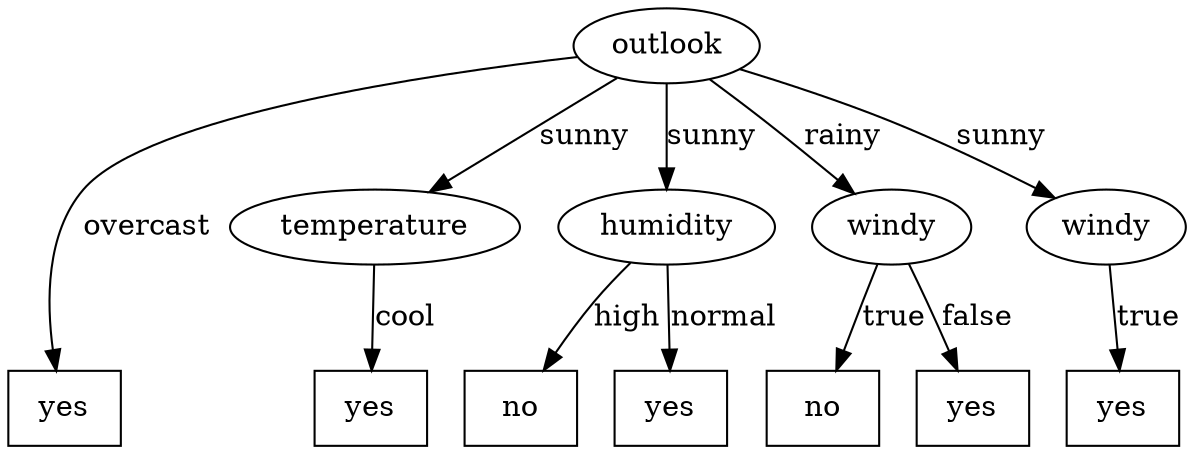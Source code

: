 digraph weatherdt{
  a [shape=box, label="yes"]
  b [shape=box, label="no"]
  c [shape=box, label="yes"]
  d [shape=box, label="no"]
  e [shape=box, label="yes"]
  f [shape=box, label="yes"]
  g [shape=box, label="yes"]
  outlook [shape=ellipse,label="outlook"]
  temperature [shape=ellipse,label="temperature"]
  humidity [shape=ellipse,label="humidity"]
  windy1 [shape=ellipse,label="windy"]
  windy2 [shape=ellipse,label="windy"]
  {rank=same; outlook}
  {rank=same; temperature; humidity; windy1; windy2}
  {rank=same; a;b;c;d;e;f;g}
  outlook -> temperature [label="sunny"]
  outlook -> humidity [label="sunny"]
  outlook -> windy1 [label="rainy"]
  outlook -> windy2 [label="sunny"]
  outlook -> g [label="overcast"]
  temperature -> a [label="cool"]
  humidity -> b [label="high"]
  humidity -> c [label="normal"]
  windy1 -> d [label="true"]
  windy1 -> e [label="false"]
  windy2 -> f [label="true"]
}
